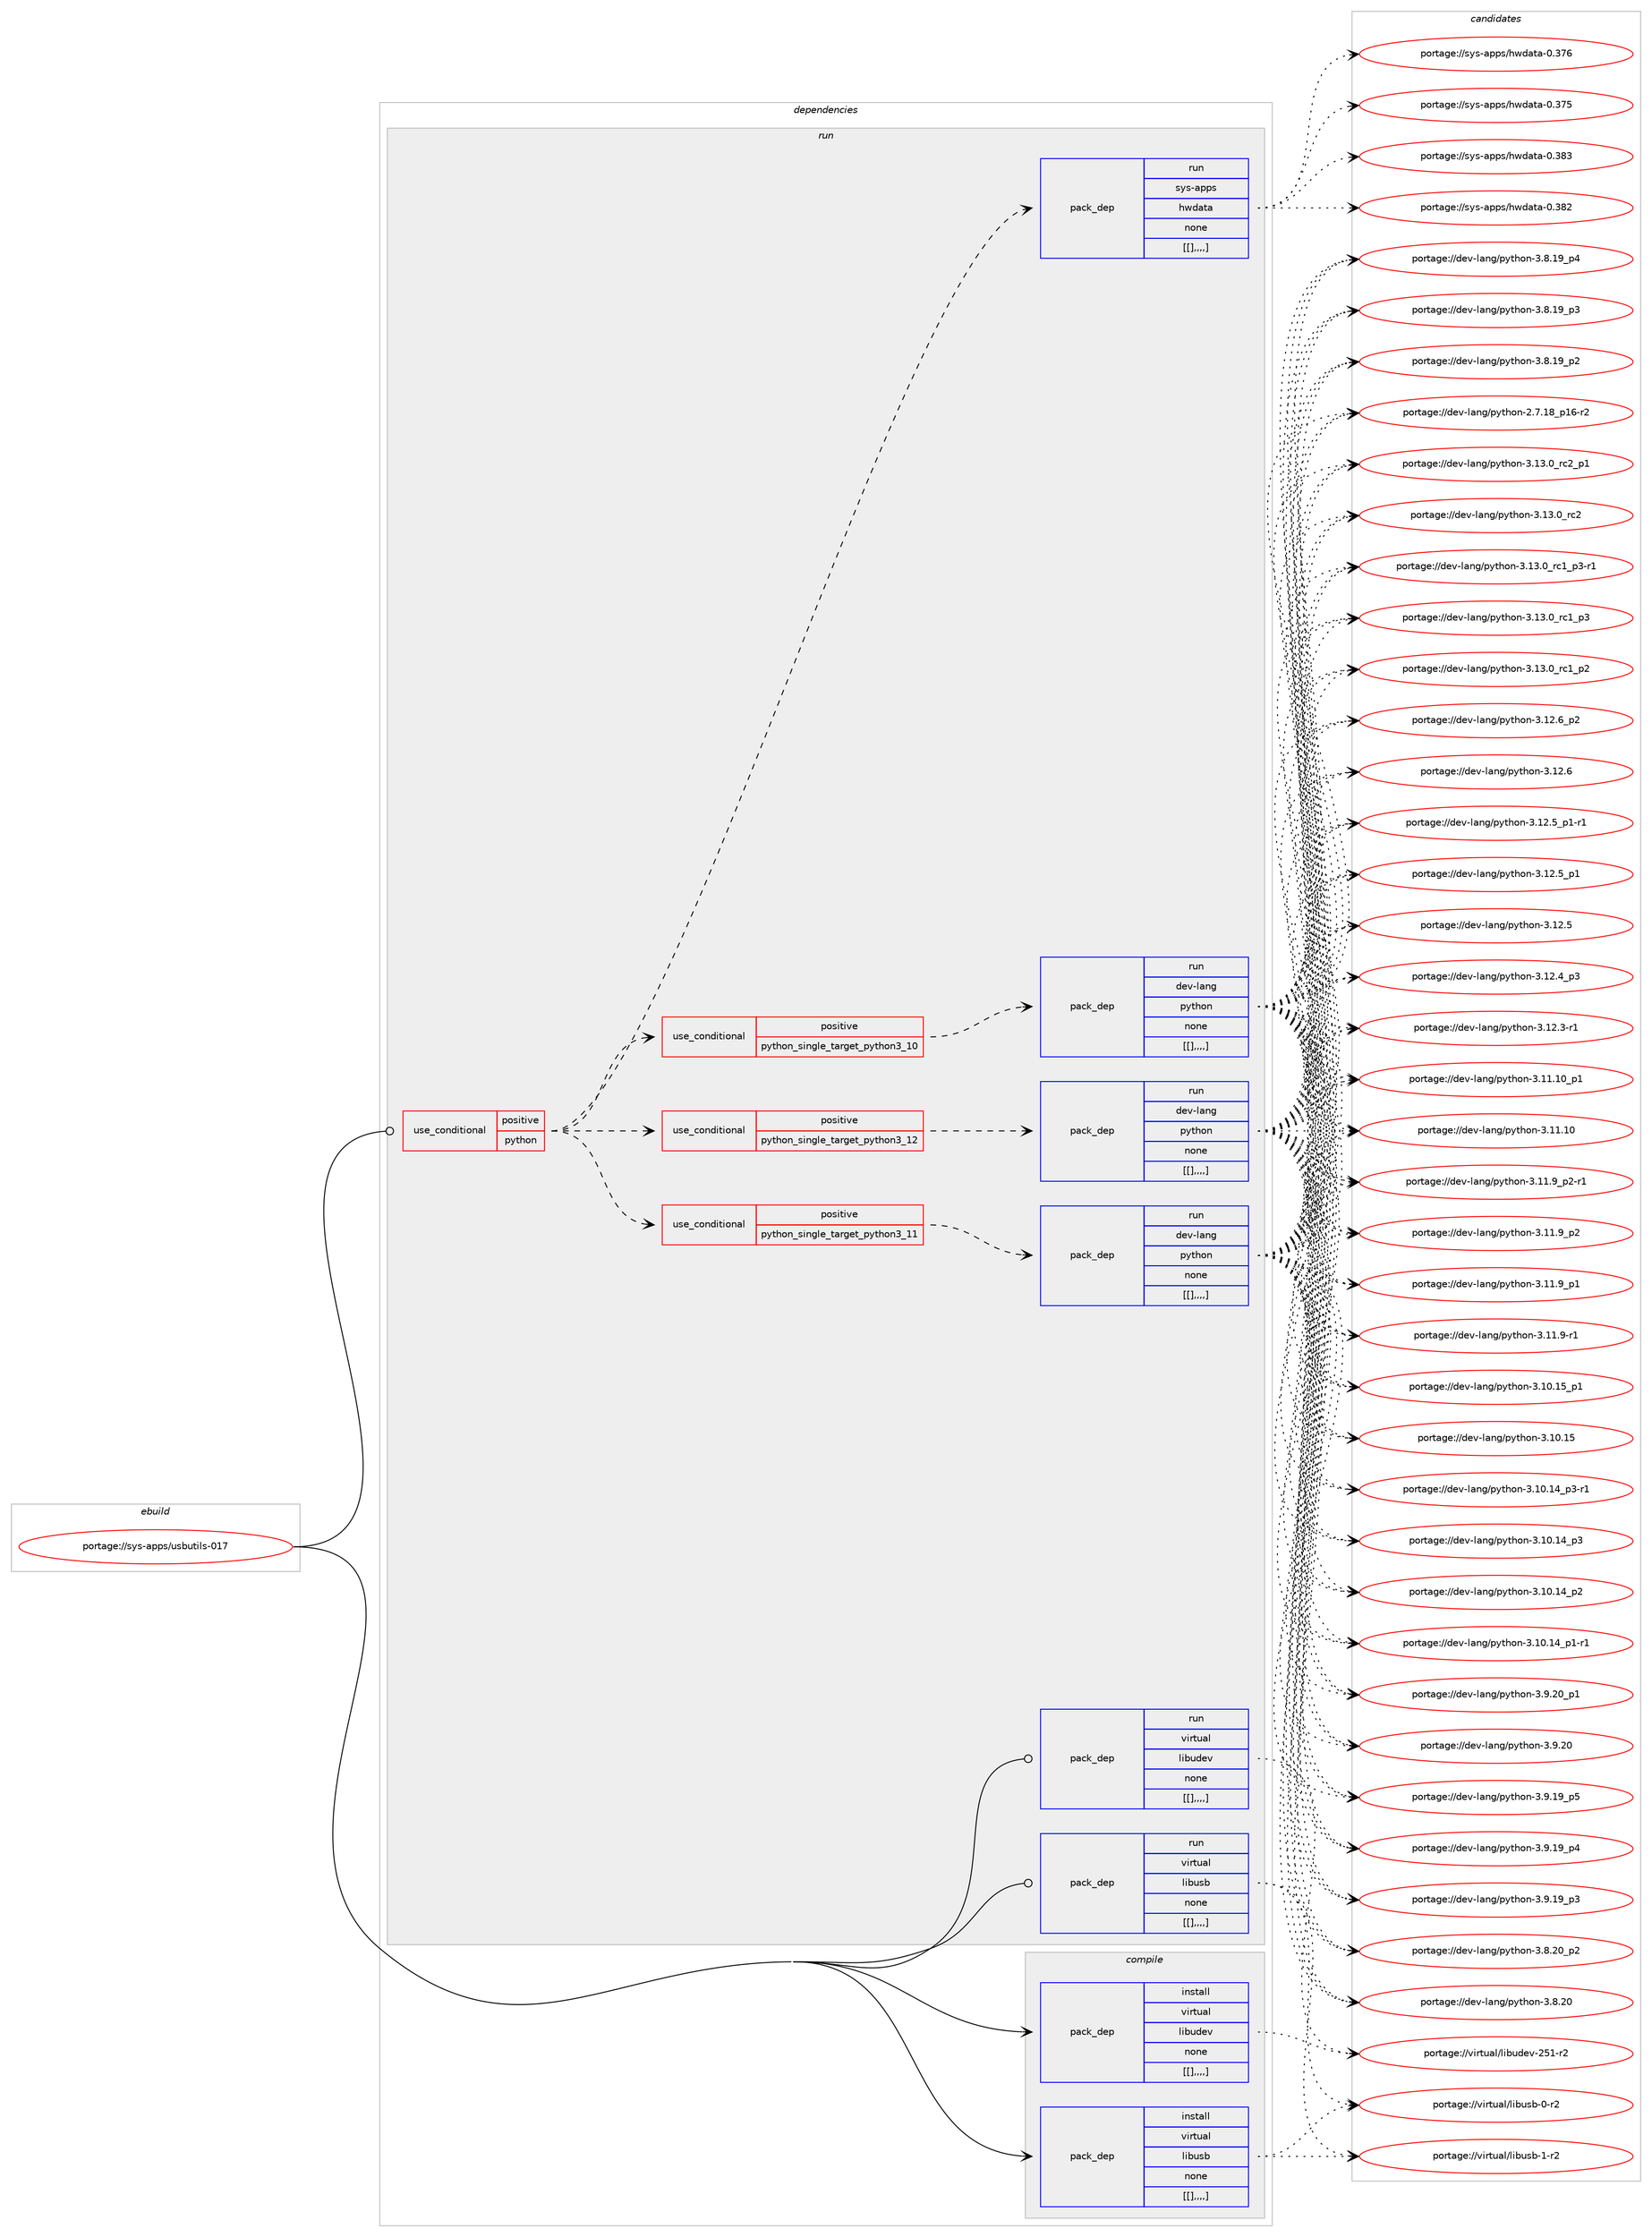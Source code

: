 digraph prolog {

# *************
# Graph options
# *************

newrank=true;
concentrate=true;
compound=true;
graph [rankdir=LR,fontname=Helvetica,fontsize=10,ranksep=1.5];#, ranksep=2.5, nodesep=0.2];
edge  [arrowhead=vee];
node  [fontname=Helvetica,fontsize=10];

# **********
# The ebuild
# **********

subgraph cluster_leftcol {
color=gray;
label=<<i>ebuild</i>>;
id [label="portage://sys-apps/usbutils-017", color=red, width=4, href="../sys-apps/usbutils-017.svg"];
}

# ****************
# The dependencies
# ****************

subgraph cluster_midcol {
color=gray;
label=<<i>dependencies</i>>;
subgraph cluster_compile {
fillcolor="#eeeeee";
style=filled;
label=<<i>compile</i>>;
subgraph pack13162 {
dependency21175 [label=<<TABLE BORDER="0" CELLBORDER="1" CELLSPACING="0" CELLPADDING="4" WIDTH="220"><TR><TD ROWSPAN="6" CELLPADDING="30">pack_dep</TD></TR><TR><TD WIDTH="110">install</TD></TR><TR><TD>virtual</TD></TR><TR><TD>libudev</TD></TR><TR><TD>none</TD></TR><TR><TD>[[],,,,]</TD></TR></TABLE>>, shape=none, color=blue];
}
id:e -> dependency21175:w [weight=20,style="solid",arrowhead="vee"];
subgraph pack13163 {
dependency21176 [label=<<TABLE BORDER="0" CELLBORDER="1" CELLSPACING="0" CELLPADDING="4" WIDTH="220"><TR><TD ROWSPAN="6" CELLPADDING="30">pack_dep</TD></TR><TR><TD WIDTH="110">install</TD></TR><TR><TD>virtual</TD></TR><TR><TD>libusb</TD></TR><TR><TD>none</TD></TR><TR><TD>[[],,,,]</TD></TR></TABLE>>, shape=none, color=blue];
}
id:e -> dependency21176:w [weight=20,style="solid",arrowhead="vee"];
}
subgraph cluster_compileandrun {
fillcolor="#eeeeee";
style=filled;
label=<<i>compile and run</i>>;
}
subgraph cluster_run {
fillcolor="#eeeeee";
style=filled;
label=<<i>run</i>>;
subgraph cond7957 {
dependency21177 [label=<<TABLE BORDER="0" CELLBORDER="1" CELLSPACING="0" CELLPADDING="4"><TR><TD ROWSPAN="3" CELLPADDING="10">use_conditional</TD></TR><TR><TD>positive</TD></TR><TR><TD>python</TD></TR></TABLE>>, shape=none, color=red];
subgraph cond7958 {
dependency21178 [label=<<TABLE BORDER="0" CELLBORDER="1" CELLSPACING="0" CELLPADDING="4"><TR><TD ROWSPAN="3" CELLPADDING="10">use_conditional</TD></TR><TR><TD>positive</TD></TR><TR><TD>python_single_target_python3_10</TD></TR></TABLE>>, shape=none, color=red];
subgraph pack13164 {
dependency21179 [label=<<TABLE BORDER="0" CELLBORDER="1" CELLSPACING="0" CELLPADDING="4" WIDTH="220"><TR><TD ROWSPAN="6" CELLPADDING="30">pack_dep</TD></TR><TR><TD WIDTH="110">run</TD></TR><TR><TD>dev-lang</TD></TR><TR><TD>python</TD></TR><TR><TD>none</TD></TR><TR><TD>[[],,,,]</TD></TR></TABLE>>, shape=none, color=blue];
}
dependency21178:e -> dependency21179:w [weight=20,style="dashed",arrowhead="vee"];
}
dependency21177:e -> dependency21178:w [weight=20,style="dashed",arrowhead="vee"];
subgraph cond7959 {
dependency21180 [label=<<TABLE BORDER="0" CELLBORDER="1" CELLSPACING="0" CELLPADDING="4"><TR><TD ROWSPAN="3" CELLPADDING="10">use_conditional</TD></TR><TR><TD>positive</TD></TR><TR><TD>python_single_target_python3_11</TD></TR></TABLE>>, shape=none, color=red];
subgraph pack13165 {
dependency21181 [label=<<TABLE BORDER="0" CELLBORDER="1" CELLSPACING="0" CELLPADDING="4" WIDTH="220"><TR><TD ROWSPAN="6" CELLPADDING="30">pack_dep</TD></TR><TR><TD WIDTH="110">run</TD></TR><TR><TD>dev-lang</TD></TR><TR><TD>python</TD></TR><TR><TD>none</TD></TR><TR><TD>[[],,,,]</TD></TR></TABLE>>, shape=none, color=blue];
}
dependency21180:e -> dependency21181:w [weight=20,style="dashed",arrowhead="vee"];
}
dependency21177:e -> dependency21180:w [weight=20,style="dashed",arrowhead="vee"];
subgraph cond7960 {
dependency21182 [label=<<TABLE BORDER="0" CELLBORDER="1" CELLSPACING="0" CELLPADDING="4"><TR><TD ROWSPAN="3" CELLPADDING="10">use_conditional</TD></TR><TR><TD>positive</TD></TR><TR><TD>python_single_target_python3_12</TD></TR></TABLE>>, shape=none, color=red];
subgraph pack13166 {
dependency21183 [label=<<TABLE BORDER="0" CELLBORDER="1" CELLSPACING="0" CELLPADDING="4" WIDTH="220"><TR><TD ROWSPAN="6" CELLPADDING="30">pack_dep</TD></TR><TR><TD WIDTH="110">run</TD></TR><TR><TD>dev-lang</TD></TR><TR><TD>python</TD></TR><TR><TD>none</TD></TR><TR><TD>[[],,,,]</TD></TR></TABLE>>, shape=none, color=blue];
}
dependency21182:e -> dependency21183:w [weight=20,style="dashed",arrowhead="vee"];
}
dependency21177:e -> dependency21182:w [weight=20,style="dashed",arrowhead="vee"];
subgraph pack13167 {
dependency21184 [label=<<TABLE BORDER="0" CELLBORDER="1" CELLSPACING="0" CELLPADDING="4" WIDTH="220"><TR><TD ROWSPAN="6" CELLPADDING="30">pack_dep</TD></TR><TR><TD WIDTH="110">run</TD></TR><TR><TD>sys-apps</TD></TR><TR><TD>hwdata</TD></TR><TR><TD>none</TD></TR><TR><TD>[[],,,,]</TD></TR></TABLE>>, shape=none, color=blue];
}
dependency21177:e -> dependency21184:w [weight=20,style="dashed",arrowhead="vee"];
}
id:e -> dependency21177:w [weight=20,style="solid",arrowhead="odot"];
subgraph pack13168 {
dependency21185 [label=<<TABLE BORDER="0" CELLBORDER="1" CELLSPACING="0" CELLPADDING="4" WIDTH="220"><TR><TD ROWSPAN="6" CELLPADDING="30">pack_dep</TD></TR><TR><TD WIDTH="110">run</TD></TR><TR><TD>virtual</TD></TR><TR><TD>libudev</TD></TR><TR><TD>none</TD></TR><TR><TD>[[],,,,]</TD></TR></TABLE>>, shape=none, color=blue];
}
id:e -> dependency21185:w [weight=20,style="solid",arrowhead="odot"];
subgraph pack13169 {
dependency21186 [label=<<TABLE BORDER="0" CELLBORDER="1" CELLSPACING="0" CELLPADDING="4" WIDTH="220"><TR><TD ROWSPAN="6" CELLPADDING="30">pack_dep</TD></TR><TR><TD WIDTH="110">run</TD></TR><TR><TD>virtual</TD></TR><TR><TD>libusb</TD></TR><TR><TD>none</TD></TR><TR><TD>[[],,,,]</TD></TR></TABLE>>, shape=none, color=blue];
}
id:e -> dependency21186:w [weight=20,style="solid",arrowhead="odot"];
}
}

# **************
# The candidates
# **************

subgraph cluster_choices {
rank=same;
color=gray;
label=<<i>candidates</i>>;

subgraph choice13162 {
color=black;
nodesep=1;
choice118105114116117971084710810598117100101118455053494511450 [label="portage://virtual/libudev-251-r2", color=red, width=4,href="../virtual/libudev-251-r2.svg"];
dependency21175:e -> choice118105114116117971084710810598117100101118455053494511450:w [style=dotted,weight="100"];
}
subgraph choice13163 {
color=black;
nodesep=1;
choice1181051141161179710847108105981171159845494511450 [label="portage://virtual/libusb-1-r2", color=red, width=4,href="../virtual/libusb-1-r2.svg"];
choice1181051141161179710847108105981171159845484511450 [label="portage://virtual/libusb-0-r2", color=red, width=4,href="../virtual/libusb-0-r2.svg"];
dependency21176:e -> choice1181051141161179710847108105981171159845494511450:w [style=dotted,weight="100"];
dependency21176:e -> choice1181051141161179710847108105981171159845484511450:w [style=dotted,weight="100"];
}
subgraph choice13164 {
color=black;
nodesep=1;
choice100101118451089711010347112121116104111110455146495146489511499509511249 [label="portage://dev-lang/python-3.13.0_rc2_p1", color=red, width=4,href="../dev-lang/python-3.13.0_rc2_p1.svg"];
choice10010111845108971101034711212111610411111045514649514648951149950 [label="portage://dev-lang/python-3.13.0_rc2", color=red, width=4,href="../dev-lang/python-3.13.0_rc2.svg"];
choice1001011184510897110103471121211161041111104551464951464895114994995112514511449 [label="portage://dev-lang/python-3.13.0_rc1_p3-r1", color=red, width=4,href="../dev-lang/python-3.13.0_rc1_p3-r1.svg"];
choice100101118451089711010347112121116104111110455146495146489511499499511251 [label="portage://dev-lang/python-3.13.0_rc1_p3", color=red, width=4,href="../dev-lang/python-3.13.0_rc1_p3.svg"];
choice100101118451089711010347112121116104111110455146495146489511499499511250 [label="portage://dev-lang/python-3.13.0_rc1_p2", color=red, width=4,href="../dev-lang/python-3.13.0_rc1_p2.svg"];
choice100101118451089711010347112121116104111110455146495046549511250 [label="portage://dev-lang/python-3.12.6_p2", color=red, width=4,href="../dev-lang/python-3.12.6_p2.svg"];
choice10010111845108971101034711212111610411111045514649504654 [label="portage://dev-lang/python-3.12.6", color=red, width=4,href="../dev-lang/python-3.12.6.svg"];
choice1001011184510897110103471121211161041111104551464950465395112494511449 [label="portage://dev-lang/python-3.12.5_p1-r1", color=red, width=4,href="../dev-lang/python-3.12.5_p1-r1.svg"];
choice100101118451089711010347112121116104111110455146495046539511249 [label="portage://dev-lang/python-3.12.5_p1", color=red, width=4,href="../dev-lang/python-3.12.5_p1.svg"];
choice10010111845108971101034711212111610411111045514649504653 [label="portage://dev-lang/python-3.12.5", color=red, width=4,href="../dev-lang/python-3.12.5.svg"];
choice100101118451089711010347112121116104111110455146495046529511251 [label="portage://dev-lang/python-3.12.4_p3", color=red, width=4,href="../dev-lang/python-3.12.4_p3.svg"];
choice100101118451089711010347112121116104111110455146495046514511449 [label="portage://dev-lang/python-3.12.3-r1", color=red, width=4,href="../dev-lang/python-3.12.3-r1.svg"];
choice10010111845108971101034711212111610411111045514649494649489511249 [label="portage://dev-lang/python-3.11.10_p1", color=red, width=4,href="../dev-lang/python-3.11.10_p1.svg"];
choice1001011184510897110103471121211161041111104551464949464948 [label="portage://dev-lang/python-3.11.10", color=red, width=4,href="../dev-lang/python-3.11.10.svg"];
choice1001011184510897110103471121211161041111104551464949465795112504511449 [label="portage://dev-lang/python-3.11.9_p2-r1", color=red, width=4,href="../dev-lang/python-3.11.9_p2-r1.svg"];
choice100101118451089711010347112121116104111110455146494946579511250 [label="portage://dev-lang/python-3.11.9_p2", color=red, width=4,href="../dev-lang/python-3.11.9_p2.svg"];
choice100101118451089711010347112121116104111110455146494946579511249 [label="portage://dev-lang/python-3.11.9_p1", color=red, width=4,href="../dev-lang/python-3.11.9_p1.svg"];
choice100101118451089711010347112121116104111110455146494946574511449 [label="portage://dev-lang/python-3.11.9-r1", color=red, width=4,href="../dev-lang/python-3.11.9-r1.svg"];
choice10010111845108971101034711212111610411111045514649484649539511249 [label="portage://dev-lang/python-3.10.15_p1", color=red, width=4,href="../dev-lang/python-3.10.15_p1.svg"];
choice1001011184510897110103471121211161041111104551464948464953 [label="portage://dev-lang/python-3.10.15", color=red, width=4,href="../dev-lang/python-3.10.15.svg"];
choice100101118451089711010347112121116104111110455146494846495295112514511449 [label="portage://dev-lang/python-3.10.14_p3-r1", color=red, width=4,href="../dev-lang/python-3.10.14_p3-r1.svg"];
choice10010111845108971101034711212111610411111045514649484649529511251 [label="portage://dev-lang/python-3.10.14_p3", color=red, width=4,href="../dev-lang/python-3.10.14_p3.svg"];
choice10010111845108971101034711212111610411111045514649484649529511250 [label="portage://dev-lang/python-3.10.14_p2", color=red, width=4,href="../dev-lang/python-3.10.14_p2.svg"];
choice100101118451089711010347112121116104111110455146494846495295112494511449 [label="portage://dev-lang/python-3.10.14_p1-r1", color=red, width=4,href="../dev-lang/python-3.10.14_p1-r1.svg"];
choice100101118451089711010347112121116104111110455146574650489511249 [label="portage://dev-lang/python-3.9.20_p1", color=red, width=4,href="../dev-lang/python-3.9.20_p1.svg"];
choice10010111845108971101034711212111610411111045514657465048 [label="portage://dev-lang/python-3.9.20", color=red, width=4,href="../dev-lang/python-3.9.20.svg"];
choice100101118451089711010347112121116104111110455146574649579511253 [label="portage://dev-lang/python-3.9.19_p5", color=red, width=4,href="../dev-lang/python-3.9.19_p5.svg"];
choice100101118451089711010347112121116104111110455146574649579511252 [label="portage://dev-lang/python-3.9.19_p4", color=red, width=4,href="../dev-lang/python-3.9.19_p4.svg"];
choice100101118451089711010347112121116104111110455146574649579511251 [label="portage://dev-lang/python-3.9.19_p3", color=red, width=4,href="../dev-lang/python-3.9.19_p3.svg"];
choice100101118451089711010347112121116104111110455146564650489511250 [label="portage://dev-lang/python-3.8.20_p2", color=red, width=4,href="../dev-lang/python-3.8.20_p2.svg"];
choice10010111845108971101034711212111610411111045514656465048 [label="portage://dev-lang/python-3.8.20", color=red, width=4,href="../dev-lang/python-3.8.20.svg"];
choice100101118451089711010347112121116104111110455146564649579511252 [label="portage://dev-lang/python-3.8.19_p4", color=red, width=4,href="../dev-lang/python-3.8.19_p4.svg"];
choice100101118451089711010347112121116104111110455146564649579511251 [label="portage://dev-lang/python-3.8.19_p3", color=red, width=4,href="../dev-lang/python-3.8.19_p3.svg"];
choice100101118451089711010347112121116104111110455146564649579511250 [label="portage://dev-lang/python-3.8.19_p2", color=red, width=4,href="../dev-lang/python-3.8.19_p2.svg"];
choice100101118451089711010347112121116104111110455046554649569511249544511450 [label="portage://dev-lang/python-2.7.18_p16-r2", color=red, width=4,href="../dev-lang/python-2.7.18_p16-r2.svg"];
dependency21179:e -> choice100101118451089711010347112121116104111110455146495146489511499509511249:w [style=dotted,weight="100"];
dependency21179:e -> choice10010111845108971101034711212111610411111045514649514648951149950:w [style=dotted,weight="100"];
dependency21179:e -> choice1001011184510897110103471121211161041111104551464951464895114994995112514511449:w [style=dotted,weight="100"];
dependency21179:e -> choice100101118451089711010347112121116104111110455146495146489511499499511251:w [style=dotted,weight="100"];
dependency21179:e -> choice100101118451089711010347112121116104111110455146495146489511499499511250:w [style=dotted,weight="100"];
dependency21179:e -> choice100101118451089711010347112121116104111110455146495046549511250:w [style=dotted,weight="100"];
dependency21179:e -> choice10010111845108971101034711212111610411111045514649504654:w [style=dotted,weight="100"];
dependency21179:e -> choice1001011184510897110103471121211161041111104551464950465395112494511449:w [style=dotted,weight="100"];
dependency21179:e -> choice100101118451089711010347112121116104111110455146495046539511249:w [style=dotted,weight="100"];
dependency21179:e -> choice10010111845108971101034711212111610411111045514649504653:w [style=dotted,weight="100"];
dependency21179:e -> choice100101118451089711010347112121116104111110455146495046529511251:w [style=dotted,weight="100"];
dependency21179:e -> choice100101118451089711010347112121116104111110455146495046514511449:w [style=dotted,weight="100"];
dependency21179:e -> choice10010111845108971101034711212111610411111045514649494649489511249:w [style=dotted,weight="100"];
dependency21179:e -> choice1001011184510897110103471121211161041111104551464949464948:w [style=dotted,weight="100"];
dependency21179:e -> choice1001011184510897110103471121211161041111104551464949465795112504511449:w [style=dotted,weight="100"];
dependency21179:e -> choice100101118451089711010347112121116104111110455146494946579511250:w [style=dotted,weight="100"];
dependency21179:e -> choice100101118451089711010347112121116104111110455146494946579511249:w [style=dotted,weight="100"];
dependency21179:e -> choice100101118451089711010347112121116104111110455146494946574511449:w [style=dotted,weight="100"];
dependency21179:e -> choice10010111845108971101034711212111610411111045514649484649539511249:w [style=dotted,weight="100"];
dependency21179:e -> choice1001011184510897110103471121211161041111104551464948464953:w [style=dotted,weight="100"];
dependency21179:e -> choice100101118451089711010347112121116104111110455146494846495295112514511449:w [style=dotted,weight="100"];
dependency21179:e -> choice10010111845108971101034711212111610411111045514649484649529511251:w [style=dotted,weight="100"];
dependency21179:e -> choice10010111845108971101034711212111610411111045514649484649529511250:w [style=dotted,weight="100"];
dependency21179:e -> choice100101118451089711010347112121116104111110455146494846495295112494511449:w [style=dotted,weight="100"];
dependency21179:e -> choice100101118451089711010347112121116104111110455146574650489511249:w [style=dotted,weight="100"];
dependency21179:e -> choice10010111845108971101034711212111610411111045514657465048:w [style=dotted,weight="100"];
dependency21179:e -> choice100101118451089711010347112121116104111110455146574649579511253:w [style=dotted,weight="100"];
dependency21179:e -> choice100101118451089711010347112121116104111110455146574649579511252:w [style=dotted,weight="100"];
dependency21179:e -> choice100101118451089711010347112121116104111110455146574649579511251:w [style=dotted,weight="100"];
dependency21179:e -> choice100101118451089711010347112121116104111110455146564650489511250:w [style=dotted,weight="100"];
dependency21179:e -> choice10010111845108971101034711212111610411111045514656465048:w [style=dotted,weight="100"];
dependency21179:e -> choice100101118451089711010347112121116104111110455146564649579511252:w [style=dotted,weight="100"];
dependency21179:e -> choice100101118451089711010347112121116104111110455146564649579511251:w [style=dotted,weight="100"];
dependency21179:e -> choice100101118451089711010347112121116104111110455146564649579511250:w [style=dotted,weight="100"];
dependency21179:e -> choice100101118451089711010347112121116104111110455046554649569511249544511450:w [style=dotted,weight="100"];
}
subgraph choice13165 {
color=black;
nodesep=1;
choice100101118451089711010347112121116104111110455146495146489511499509511249 [label="portage://dev-lang/python-3.13.0_rc2_p1", color=red, width=4,href="../dev-lang/python-3.13.0_rc2_p1.svg"];
choice10010111845108971101034711212111610411111045514649514648951149950 [label="portage://dev-lang/python-3.13.0_rc2", color=red, width=4,href="../dev-lang/python-3.13.0_rc2.svg"];
choice1001011184510897110103471121211161041111104551464951464895114994995112514511449 [label="portage://dev-lang/python-3.13.0_rc1_p3-r1", color=red, width=4,href="../dev-lang/python-3.13.0_rc1_p3-r1.svg"];
choice100101118451089711010347112121116104111110455146495146489511499499511251 [label="portage://dev-lang/python-3.13.0_rc1_p3", color=red, width=4,href="../dev-lang/python-3.13.0_rc1_p3.svg"];
choice100101118451089711010347112121116104111110455146495146489511499499511250 [label="portage://dev-lang/python-3.13.0_rc1_p2", color=red, width=4,href="../dev-lang/python-3.13.0_rc1_p2.svg"];
choice100101118451089711010347112121116104111110455146495046549511250 [label="portage://dev-lang/python-3.12.6_p2", color=red, width=4,href="../dev-lang/python-3.12.6_p2.svg"];
choice10010111845108971101034711212111610411111045514649504654 [label="portage://dev-lang/python-3.12.6", color=red, width=4,href="../dev-lang/python-3.12.6.svg"];
choice1001011184510897110103471121211161041111104551464950465395112494511449 [label="portage://dev-lang/python-3.12.5_p1-r1", color=red, width=4,href="../dev-lang/python-3.12.5_p1-r1.svg"];
choice100101118451089711010347112121116104111110455146495046539511249 [label="portage://dev-lang/python-3.12.5_p1", color=red, width=4,href="../dev-lang/python-3.12.5_p1.svg"];
choice10010111845108971101034711212111610411111045514649504653 [label="portage://dev-lang/python-3.12.5", color=red, width=4,href="../dev-lang/python-3.12.5.svg"];
choice100101118451089711010347112121116104111110455146495046529511251 [label="portage://dev-lang/python-3.12.4_p3", color=red, width=4,href="../dev-lang/python-3.12.4_p3.svg"];
choice100101118451089711010347112121116104111110455146495046514511449 [label="portage://dev-lang/python-3.12.3-r1", color=red, width=4,href="../dev-lang/python-3.12.3-r1.svg"];
choice10010111845108971101034711212111610411111045514649494649489511249 [label="portage://dev-lang/python-3.11.10_p1", color=red, width=4,href="../dev-lang/python-3.11.10_p1.svg"];
choice1001011184510897110103471121211161041111104551464949464948 [label="portage://dev-lang/python-3.11.10", color=red, width=4,href="../dev-lang/python-3.11.10.svg"];
choice1001011184510897110103471121211161041111104551464949465795112504511449 [label="portage://dev-lang/python-3.11.9_p2-r1", color=red, width=4,href="../dev-lang/python-3.11.9_p2-r1.svg"];
choice100101118451089711010347112121116104111110455146494946579511250 [label="portage://dev-lang/python-3.11.9_p2", color=red, width=4,href="../dev-lang/python-3.11.9_p2.svg"];
choice100101118451089711010347112121116104111110455146494946579511249 [label="portage://dev-lang/python-3.11.9_p1", color=red, width=4,href="../dev-lang/python-3.11.9_p1.svg"];
choice100101118451089711010347112121116104111110455146494946574511449 [label="portage://dev-lang/python-3.11.9-r1", color=red, width=4,href="../dev-lang/python-3.11.9-r1.svg"];
choice10010111845108971101034711212111610411111045514649484649539511249 [label="portage://dev-lang/python-3.10.15_p1", color=red, width=4,href="../dev-lang/python-3.10.15_p1.svg"];
choice1001011184510897110103471121211161041111104551464948464953 [label="portage://dev-lang/python-3.10.15", color=red, width=4,href="../dev-lang/python-3.10.15.svg"];
choice100101118451089711010347112121116104111110455146494846495295112514511449 [label="portage://dev-lang/python-3.10.14_p3-r1", color=red, width=4,href="../dev-lang/python-3.10.14_p3-r1.svg"];
choice10010111845108971101034711212111610411111045514649484649529511251 [label="portage://dev-lang/python-3.10.14_p3", color=red, width=4,href="../dev-lang/python-3.10.14_p3.svg"];
choice10010111845108971101034711212111610411111045514649484649529511250 [label="portage://dev-lang/python-3.10.14_p2", color=red, width=4,href="../dev-lang/python-3.10.14_p2.svg"];
choice100101118451089711010347112121116104111110455146494846495295112494511449 [label="portage://dev-lang/python-3.10.14_p1-r1", color=red, width=4,href="../dev-lang/python-3.10.14_p1-r1.svg"];
choice100101118451089711010347112121116104111110455146574650489511249 [label="portage://dev-lang/python-3.9.20_p1", color=red, width=4,href="../dev-lang/python-3.9.20_p1.svg"];
choice10010111845108971101034711212111610411111045514657465048 [label="portage://dev-lang/python-3.9.20", color=red, width=4,href="../dev-lang/python-3.9.20.svg"];
choice100101118451089711010347112121116104111110455146574649579511253 [label="portage://dev-lang/python-3.9.19_p5", color=red, width=4,href="../dev-lang/python-3.9.19_p5.svg"];
choice100101118451089711010347112121116104111110455146574649579511252 [label="portage://dev-lang/python-3.9.19_p4", color=red, width=4,href="../dev-lang/python-3.9.19_p4.svg"];
choice100101118451089711010347112121116104111110455146574649579511251 [label="portage://dev-lang/python-3.9.19_p3", color=red, width=4,href="../dev-lang/python-3.9.19_p3.svg"];
choice100101118451089711010347112121116104111110455146564650489511250 [label="portage://dev-lang/python-3.8.20_p2", color=red, width=4,href="../dev-lang/python-3.8.20_p2.svg"];
choice10010111845108971101034711212111610411111045514656465048 [label="portage://dev-lang/python-3.8.20", color=red, width=4,href="../dev-lang/python-3.8.20.svg"];
choice100101118451089711010347112121116104111110455146564649579511252 [label="portage://dev-lang/python-3.8.19_p4", color=red, width=4,href="../dev-lang/python-3.8.19_p4.svg"];
choice100101118451089711010347112121116104111110455146564649579511251 [label="portage://dev-lang/python-3.8.19_p3", color=red, width=4,href="../dev-lang/python-3.8.19_p3.svg"];
choice100101118451089711010347112121116104111110455146564649579511250 [label="portage://dev-lang/python-3.8.19_p2", color=red, width=4,href="../dev-lang/python-3.8.19_p2.svg"];
choice100101118451089711010347112121116104111110455046554649569511249544511450 [label="portage://dev-lang/python-2.7.18_p16-r2", color=red, width=4,href="../dev-lang/python-2.7.18_p16-r2.svg"];
dependency21181:e -> choice100101118451089711010347112121116104111110455146495146489511499509511249:w [style=dotted,weight="100"];
dependency21181:e -> choice10010111845108971101034711212111610411111045514649514648951149950:w [style=dotted,weight="100"];
dependency21181:e -> choice1001011184510897110103471121211161041111104551464951464895114994995112514511449:w [style=dotted,weight="100"];
dependency21181:e -> choice100101118451089711010347112121116104111110455146495146489511499499511251:w [style=dotted,weight="100"];
dependency21181:e -> choice100101118451089711010347112121116104111110455146495146489511499499511250:w [style=dotted,weight="100"];
dependency21181:e -> choice100101118451089711010347112121116104111110455146495046549511250:w [style=dotted,weight="100"];
dependency21181:e -> choice10010111845108971101034711212111610411111045514649504654:w [style=dotted,weight="100"];
dependency21181:e -> choice1001011184510897110103471121211161041111104551464950465395112494511449:w [style=dotted,weight="100"];
dependency21181:e -> choice100101118451089711010347112121116104111110455146495046539511249:w [style=dotted,weight="100"];
dependency21181:e -> choice10010111845108971101034711212111610411111045514649504653:w [style=dotted,weight="100"];
dependency21181:e -> choice100101118451089711010347112121116104111110455146495046529511251:w [style=dotted,weight="100"];
dependency21181:e -> choice100101118451089711010347112121116104111110455146495046514511449:w [style=dotted,weight="100"];
dependency21181:e -> choice10010111845108971101034711212111610411111045514649494649489511249:w [style=dotted,weight="100"];
dependency21181:e -> choice1001011184510897110103471121211161041111104551464949464948:w [style=dotted,weight="100"];
dependency21181:e -> choice1001011184510897110103471121211161041111104551464949465795112504511449:w [style=dotted,weight="100"];
dependency21181:e -> choice100101118451089711010347112121116104111110455146494946579511250:w [style=dotted,weight="100"];
dependency21181:e -> choice100101118451089711010347112121116104111110455146494946579511249:w [style=dotted,weight="100"];
dependency21181:e -> choice100101118451089711010347112121116104111110455146494946574511449:w [style=dotted,weight="100"];
dependency21181:e -> choice10010111845108971101034711212111610411111045514649484649539511249:w [style=dotted,weight="100"];
dependency21181:e -> choice1001011184510897110103471121211161041111104551464948464953:w [style=dotted,weight="100"];
dependency21181:e -> choice100101118451089711010347112121116104111110455146494846495295112514511449:w [style=dotted,weight="100"];
dependency21181:e -> choice10010111845108971101034711212111610411111045514649484649529511251:w [style=dotted,weight="100"];
dependency21181:e -> choice10010111845108971101034711212111610411111045514649484649529511250:w [style=dotted,weight="100"];
dependency21181:e -> choice100101118451089711010347112121116104111110455146494846495295112494511449:w [style=dotted,weight="100"];
dependency21181:e -> choice100101118451089711010347112121116104111110455146574650489511249:w [style=dotted,weight="100"];
dependency21181:e -> choice10010111845108971101034711212111610411111045514657465048:w [style=dotted,weight="100"];
dependency21181:e -> choice100101118451089711010347112121116104111110455146574649579511253:w [style=dotted,weight="100"];
dependency21181:e -> choice100101118451089711010347112121116104111110455146574649579511252:w [style=dotted,weight="100"];
dependency21181:e -> choice100101118451089711010347112121116104111110455146574649579511251:w [style=dotted,weight="100"];
dependency21181:e -> choice100101118451089711010347112121116104111110455146564650489511250:w [style=dotted,weight="100"];
dependency21181:e -> choice10010111845108971101034711212111610411111045514656465048:w [style=dotted,weight="100"];
dependency21181:e -> choice100101118451089711010347112121116104111110455146564649579511252:w [style=dotted,weight="100"];
dependency21181:e -> choice100101118451089711010347112121116104111110455146564649579511251:w [style=dotted,weight="100"];
dependency21181:e -> choice100101118451089711010347112121116104111110455146564649579511250:w [style=dotted,weight="100"];
dependency21181:e -> choice100101118451089711010347112121116104111110455046554649569511249544511450:w [style=dotted,weight="100"];
}
subgraph choice13166 {
color=black;
nodesep=1;
choice100101118451089711010347112121116104111110455146495146489511499509511249 [label="portage://dev-lang/python-3.13.0_rc2_p1", color=red, width=4,href="../dev-lang/python-3.13.0_rc2_p1.svg"];
choice10010111845108971101034711212111610411111045514649514648951149950 [label="portage://dev-lang/python-3.13.0_rc2", color=red, width=4,href="../dev-lang/python-3.13.0_rc2.svg"];
choice1001011184510897110103471121211161041111104551464951464895114994995112514511449 [label="portage://dev-lang/python-3.13.0_rc1_p3-r1", color=red, width=4,href="../dev-lang/python-3.13.0_rc1_p3-r1.svg"];
choice100101118451089711010347112121116104111110455146495146489511499499511251 [label="portage://dev-lang/python-3.13.0_rc1_p3", color=red, width=4,href="../dev-lang/python-3.13.0_rc1_p3.svg"];
choice100101118451089711010347112121116104111110455146495146489511499499511250 [label="portage://dev-lang/python-3.13.0_rc1_p2", color=red, width=4,href="../dev-lang/python-3.13.0_rc1_p2.svg"];
choice100101118451089711010347112121116104111110455146495046549511250 [label="portage://dev-lang/python-3.12.6_p2", color=red, width=4,href="../dev-lang/python-3.12.6_p2.svg"];
choice10010111845108971101034711212111610411111045514649504654 [label="portage://dev-lang/python-3.12.6", color=red, width=4,href="../dev-lang/python-3.12.6.svg"];
choice1001011184510897110103471121211161041111104551464950465395112494511449 [label="portage://dev-lang/python-3.12.5_p1-r1", color=red, width=4,href="../dev-lang/python-3.12.5_p1-r1.svg"];
choice100101118451089711010347112121116104111110455146495046539511249 [label="portage://dev-lang/python-3.12.5_p1", color=red, width=4,href="../dev-lang/python-3.12.5_p1.svg"];
choice10010111845108971101034711212111610411111045514649504653 [label="portage://dev-lang/python-3.12.5", color=red, width=4,href="../dev-lang/python-3.12.5.svg"];
choice100101118451089711010347112121116104111110455146495046529511251 [label="portage://dev-lang/python-3.12.4_p3", color=red, width=4,href="../dev-lang/python-3.12.4_p3.svg"];
choice100101118451089711010347112121116104111110455146495046514511449 [label="portage://dev-lang/python-3.12.3-r1", color=red, width=4,href="../dev-lang/python-3.12.3-r1.svg"];
choice10010111845108971101034711212111610411111045514649494649489511249 [label="portage://dev-lang/python-3.11.10_p1", color=red, width=4,href="../dev-lang/python-3.11.10_p1.svg"];
choice1001011184510897110103471121211161041111104551464949464948 [label="portage://dev-lang/python-3.11.10", color=red, width=4,href="../dev-lang/python-3.11.10.svg"];
choice1001011184510897110103471121211161041111104551464949465795112504511449 [label="portage://dev-lang/python-3.11.9_p2-r1", color=red, width=4,href="../dev-lang/python-3.11.9_p2-r1.svg"];
choice100101118451089711010347112121116104111110455146494946579511250 [label="portage://dev-lang/python-3.11.9_p2", color=red, width=4,href="../dev-lang/python-3.11.9_p2.svg"];
choice100101118451089711010347112121116104111110455146494946579511249 [label="portage://dev-lang/python-3.11.9_p1", color=red, width=4,href="../dev-lang/python-3.11.9_p1.svg"];
choice100101118451089711010347112121116104111110455146494946574511449 [label="portage://dev-lang/python-3.11.9-r1", color=red, width=4,href="../dev-lang/python-3.11.9-r1.svg"];
choice10010111845108971101034711212111610411111045514649484649539511249 [label="portage://dev-lang/python-3.10.15_p1", color=red, width=4,href="../dev-lang/python-3.10.15_p1.svg"];
choice1001011184510897110103471121211161041111104551464948464953 [label="portage://dev-lang/python-3.10.15", color=red, width=4,href="../dev-lang/python-3.10.15.svg"];
choice100101118451089711010347112121116104111110455146494846495295112514511449 [label="portage://dev-lang/python-3.10.14_p3-r1", color=red, width=4,href="../dev-lang/python-3.10.14_p3-r1.svg"];
choice10010111845108971101034711212111610411111045514649484649529511251 [label="portage://dev-lang/python-3.10.14_p3", color=red, width=4,href="../dev-lang/python-3.10.14_p3.svg"];
choice10010111845108971101034711212111610411111045514649484649529511250 [label="portage://dev-lang/python-3.10.14_p2", color=red, width=4,href="../dev-lang/python-3.10.14_p2.svg"];
choice100101118451089711010347112121116104111110455146494846495295112494511449 [label="portage://dev-lang/python-3.10.14_p1-r1", color=red, width=4,href="../dev-lang/python-3.10.14_p1-r1.svg"];
choice100101118451089711010347112121116104111110455146574650489511249 [label="portage://dev-lang/python-3.9.20_p1", color=red, width=4,href="../dev-lang/python-3.9.20_p1.svg"];
choice10010111845108971101034711212111610411111045514657465048 [label="portage://dev-lang/python-3.9.20", color=red, width=4,href="../dev-lang/python-3.9.20.svg"];
choice100101118451089711010347112121116104111110455146574649579511253 [label="portage://dev-lang/python-3.9.19_p5", color=red, width=4,href="../dev-lang/python-3.9.19_p5.svg"];
choice100101118451089711010347112121116104111110455146574649579511252 [label="portage://dev-lang/python-3.9.19_p4", color=red, width=4,href="../dev-lang/python-3.9.19_p4.svg"];
choice100101118451089711010347112121116104111110455146574649579511251 [label="portage://dev-lang/python-3.9.19_p3", color=red, width=4,href="../dev-lang/python-3.9.19_p3.svg"];
choice100101118451089711010347112121116104111110455146564650489511250 [label="portage://dev-lang/python-3.8.20_p2", color=red, width=4,href="../dev-lang/python-3.8.20_p2.svg"];
choice10010111845108971101034711212111610411111045514656465048 [label="portage://dev-lang/python-3.8.20", color=red, width=4,href="../dev-lang/python-3.8.20.svg"];
choice100101118451089711010347112121116104111110455146564649579511252 [label="portage://dev-lang/python-3.8.19_p4", color=red, width=4,href="../dev-lang/python-3.8.19_p4.svg"];
choice100101118451089711010347112121116104111110455146564649579511251 [label="portage://dev-lang/python-3.8.19_p3", color=red, width=4,href="../dev-lang/python-3.8.19_p3.svg"];
choice100101118451089711010347112121116104111110455146564649579511250 [label="portage://dev-lang/python-3.8.19_p2", color=red, width=4,href="../dev-lang/python-3.8.19_p2.svg"];
choice100101118451089711010347112121116104111110455046554649569511249544511450 [label="portage://dev-lang/python-2.7.18_p16-r2", color=red, width=4,href="../dev-lang/python-2.7.18_p16-r2.svg"];
dependency21183:e -> choice100101118451089711010347112121116104111110455146495146489511499509511249:w [style=dotted,weight="100"];
dependency21183:e -> choice10010111845108971101034711212111610411111045514649514648951149950:w [style=dotted,weight="100"];
dependency21183:e -> choice1001011184510897110103471121211161041111104551464951464895114994995112514511449:w [style=dotted,weight="100"];
dependency21183:e -> choice100101118451089711010347112121116104111110455146495146489511499499511251:w [style=dotted,weight="100"];
dependency21183:e -> choice100101118451089711010347112121116104111110455146495146489511499499511250:w [style=dotted,weight="100"];
dependency21183:e -> choice100101118451089711010347112121116104111110455146495046549511250:w [style=dotted,weight="100"];
dependency21183:e -> choice10010111845108971101034711212111610411111045514649504654:w [style=dotted,weight="100"];
dependency21183:e -> choice1001011184510897110103471121211161041111104551464950465395112494511449:w [style=dotted,weight="100"];
dependency21183:e -> choice100101118451089711010347112121116104111110455146495046539511249:w [style=dotted,weight="100"];
dependency21183:e -> choice10010111845108971101034711212111610411111045514649504653:w [style=dotted,weight="100"];
dependency21183:e -> choice100101118451089711010347112121116104111110455146495046529511251:w [style=dotted,weight="100"];
dependency21183:e -> choice100101118451089711010347112121116104111110455146495046514511449:w [style=dotted,weight="100"];
dependency21183:e -> choice10010111845108971101034711212111610411111045514649494649489511249:w [style=dotted,weight="100"];
dependency21183:e -> choice1001011184510897110103471121211161041111104551464949464948:w [style=dotted,weight="100"];
dependency21183:e -> choice1001011184510897110103471121211161041111104551464949465795112504511449:w [style=dotted,weight="100"];
dependency21183:e -> choice100101118451089711010347112121116104111110455146494946579511250:w [style=dotted,weight="100"];
dependency21183:e -> choice100101118451089711010347112121116104111110455146494946579511249:w [style=dotted,weight="100"];
dependency21183:e -> choice100101118451089711010347112121116104111110455146494946574511449:w [style=dotted,weight="100"];
dependency21183:e -> choice10010111845108971101034711212111610411111045514649484649539511249:w [style=dotted,weight="100"];
dependency21183:e -> choice1001011184510897110103471121211161041111104551464948464953:w [style=dotted,weight="100"];
dependency21183:e -> choice100101118451089711010347112121116104111110455146494846495295112514511449:w [style=dotted,weight="100"];
dependency21183:e -> choice10010111845108971101034711212111610411111045514649484649529511251:w [style=dotted,weight="100"];
dependency21183:e -> choice10010111845108971101034711212111610411111045514649484649529511250:w [style=dotted,weight="100"];
dependency21183:e -> choice100101118451089711010347112121116104111110455146494846495295112494511449:w [style=dotted,weight="100"];
dependency21183:e -> choice100101118451089711010347112121116104111110455146574650489511249:w [style=dotted,weight="100"];
dependency21183:e -> choice10010111845108971101034711212111610411111045514657465048:w [style=dotted,weight="100"];
dependency21183:e -> choice100101118451089711010347112121116104111110455146574649579511253:w [style=dotted,weight="100"];
dependency21183:e -> choice100101118451089711010347112121116104111110455146574649579511252:w [style=dotted,weight="100"];
dependency21183:e -> choice100101118451089711010347112121116104111110455146574649579511251:w [style=dotted,weight="100"];
dependency21183:e -> choice100101118451089711010347112121116104111110455146564650489511250:w [style=dotted,weight="100"];
dependency21183:e -> choice10010111845108971101034711212111610411111045514656465048:w [style=dotted,weight="100"];
dependency21183:e -> choice100101118451089711010347112121116104111110455146564649579511252:w [style=dotted,weight="100"];
dependency21183:e -> choice100101118451089711010347112121116104111110455146564649579511251:w [style=dotted,weight="100"];
dependency21183:e -> choice100101118451089711010347112121116104111110455146564649579511250:w [style=dotted,weight="100"];
dependency21183:e -> choice100101118451089711010347112121116104111110455046554649569511249544511450:w [style=dotted,weight="100"];
}
subgraph choice13167 {
color=black;
nodesep=1;
choice1151211154597112112115471041191009711697454846515651 [label="portage://sys-apps/hwdata-0.383", color=red, width=4,href="../sys-apps/hwdata-0.383.svg"];
choice1151211154597112112115471041191009711697454846515650 [label="portage://sys-apps/hwdata-0.382", color=red, width=4,href="../sys-apps/hwdata-0.382.svg"];
choice1151211154597112112115471041191009711697454846515554 [label="portage://sys-apps/hwdata-0.376", color=red, width=4,href="../sys-apps/hwdata-0.376.svg"];
choice1151211154597112112115471041191009711697454846515553 [label="portage://sys-apps/hwdata-0.375", color=red, width=4,href="../sys-apps/hwdata-0.375.svg"];
dependency21184:e -> choice1151211154597112112115471041191009711697454846515651:w [style=dotted,weight="100"];
dependency21184:e -> choice1151211154597112112115471041191009711697454846515650:w [style=dotted,weight="100"];
dependency21184:e -> choice1151211154597112112115471041191009711697454846515554:w [style=dotted,weight="100"];
dependency21184:e -> choice1151211154597112112115471041191009711697454846515553:w [style=dotted,weight="100"];
}
subgraph choice13168 {
color=black;
nodesep=1;
choice118105114116117971084710810598117100101118455053494511450 [label="portage://virtual/libudev-251-r2", color=red, width=4,href="../virtual/libudev-251-r2.svg"];
dependency21185:e -> choice118105114116117971084710810598117100101118455053494511450:w [style=dotted,weight="100"];
}
subgraph choice13169 {
color=black;
nodesep=1;
choice1181051141161179710847108105981171159845494511450 [label="portage://virtual/libusb-1-r2", color=red, width=4,href="../virtual/libusb-1-r2.svg"];
choice1181051141161179710847108105981171159845484511450 [label="portage://virtual/libusb-0-r2", color=red, width=4,href="../virtual/libusb-0-r2.svg"];
dependency21186:e -> choice1181051141161179710847108105981171159845494511450:w [style=dotted,weight="100"];
dependency21186:e -> choice1181051141161179710847108105981171159845484511450:w [style=dotted,weight="100"];
}
}

}
